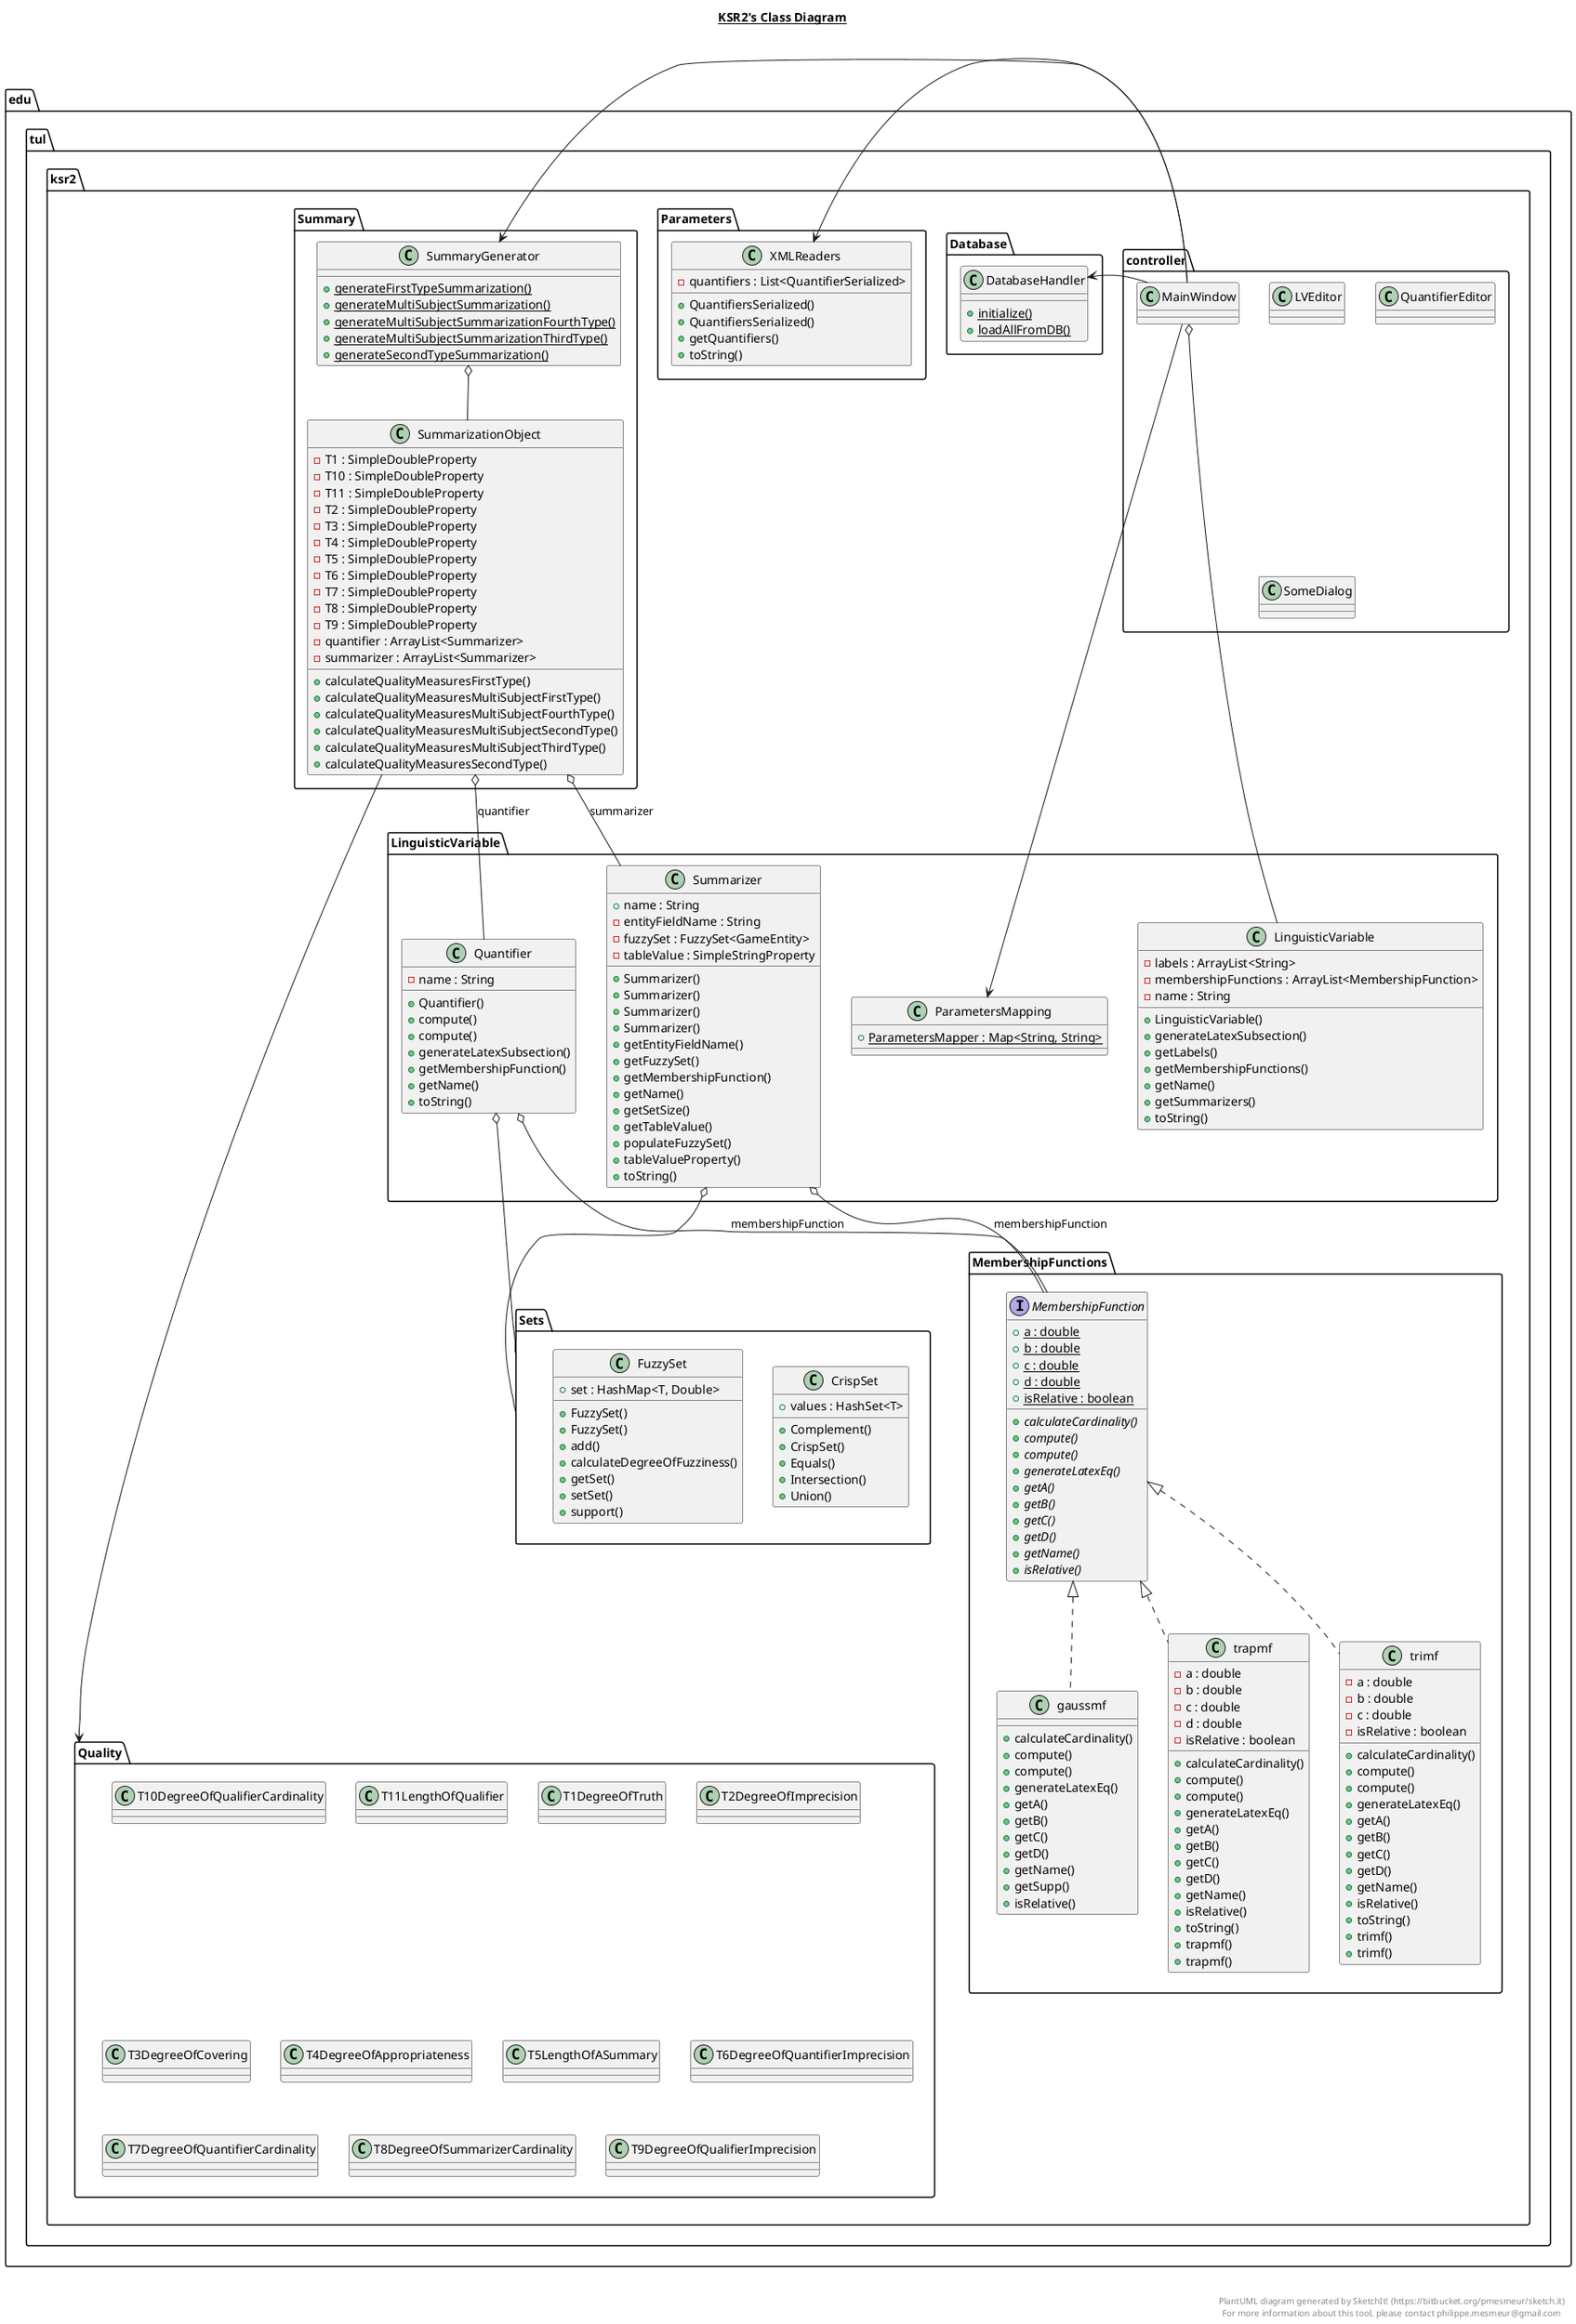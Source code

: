 @startuml

title __KSR2's Class Diagram__\n

    namespace edu.tul.ksr2 {

      namespace Quality {
        class edu.tul.ksr2.Quality.T10DegreeOfQualifierCardinality {
               }

               class edu.tul.ksr2.Quality.T11LengthOfQualifier {
               }

               class edu.tul.ksr2.Quality.T1DegreeOfTruth {
               }

               class edu.tul.ksr2.Quality.T2DegreeOfImprecision {
               }

               class edu.tul.ksr2.Quality.T3DegreeOfCovering {
               }

               class edu.tul.ksr2.Quality.T4DegreeOfAppropriateness {
               }

               class edu.tul.ksr2.Quality.T5LengthOfASummary {
               }
               class edu.tul.ksr2.Quality.T6DegreeOfQuantifierImprecision {
               }

               class edu.tul.ksr2.Quality.T7DegreeOfQuantifierCardinality {
               }

               class edu.tul.ksr2.Quality.T8DegreeOfSummarizerCardinality {
               }

               class edu.tul.ksr2.Quality.T9DegreeOfQualifierImprecision {
               }
      }


'      namespace application {
'        class edu.tul.ksr2.application.PrimaryStageInitializer {
'        }
'
'        class edu.tul.ksr2.application.SpringbootJavaFxApplication {
'        }
'
'        class edu.tul.ksr2.application.StageReadyEvent {
'        }
'
'      }

      namespace controller {

        class edu.tul.ksr2.controller.LVEditor {
        }

        class edu.tul.ksr2.controller.MainWindow {
        }

        class edu.tul.ksr2.controller.QuantifierEditor {
        }

        class edu.tul.ksr2.controller.SomeDialog {
        }
      }

    namespace Database {
      class edu.tul.ksr2.Database.DatabaseHandler {
          {static} + initialize()
          {static} + loadAllFromDB()
      }
    }

          namespace LinguisticVariable {
            class edu.tul.ksr2.LinguisticVariable.LinguisticVariable {
                - labels : ArrayList<String>
                - membershipFunctions : ArrayList<MembershipFunction>
                - name : String
                + LinguisticVariable()
                + generateLatexSubsection()
                + getLabels()
                + getMembershipFunctions()
                + getName()
                + getSummarizers()
                + toString()
            }

            class edu.tul.ksr2.LinguisticVariable.ParametersMapping {
                {static} + ParametersMapper : Map<String, String>
            }

            class edu.tul.ksr2.LinguisticVariable.Quantifier {
                - name : String
                + Quantifier()
                + compute()
                + compute()
                + generateLatexSubsection()
                + getMembershipFunction()
                + getName()
                + toString()
            }

            class edu.tul.ksr2.LinguisticVariable.Summarizer {
                + name : String
                - entityFieldName : String
                - fuzzySet : FuzzySet<GameEntity>
                - tableValue : SimpleStringProperty
                + Summarizer()
                + Summarizer()
                + Summarizer()
                + Summarizer()
                + getEntityFieldName()
                + getFuzzySet()
                + getMembershipFunction()
                + getName()
                + getSetSize()
                + getTableValue()
                + populateFuzzySet()
                + tableValueProperty()
                + toString()
            }
          }

                namespace MembershipFunctions {
                  interface edu.tul.ksr2.MembershipFunctions.MembershipFunction {
                      {static} + a : double
                      {static} + b : double
                      {static} + c : double
                      {static} + d : double
                      {static} + isRelative : boolean
                      {abstract} + calculateCardinality()
                      {abstract} + compute()
                      {abstract} + compute()
                      {abstract} + generateLatexEq()
                      {abstract} + getA()
                      {abstract} + getB()
                      {abstract} + getC()
                      {abstract} + getD()
                      {abstract} + getName()
                      {abstract} + isRelative()
                  }

                class edu.tul.ksr2.MembershipFunctions.gaussmf {
                                                     + calculateCardinality()
                                                     + compute()
                                                     + compute()
                                                     + generateLatexEq()
                                                     + getA()
                                                     + getB()
                                                     + getC()
                                                     + getD()
                                                     + getName()
                                                     + getSupp()
                                                     + isRelative()
                                                 }

                  class edu.tul.ksr2.MembershipFunctions.trapmf {
                      - a : double
                      - b : double
                      - c : double
                      - d : double
                      - isRelative : boolean
                      + calculateCardinality()
                      + compute()
                      + compute()
                      + generateLatexEq()
                      + getA()
                      + getB()
                      + getC()
                      + getD()
                      + getName()
                      + isRelative()
                      + toString()
                      + trapmf()
                      + trapmf()
                  }

                  class edu.tul.ksr2.MembershipFunctions.trimf {
                      - a : double
                      - b : double
                      - c : double
                      - isRelative : boolean
                      + calculateCardinality()
                      + compute()
                      + compute()
                      + generateLatexEq()
                      + getA()
                      + getB()
                      + getC()
                      + getD()
                      + getName()
                      + isRelative()
                      + toString()
                      + trimf()
                      + trimf()
                  }
                }

                namespace Parameters {
                   class edu.tul.ksr2.Parameters.XMLReaders {
                       - quantifiers : List<QuantifierSerialized>
                       + QuantifiersSerialized()
                       + QuantifiersSerialized()
                       + getQuantifiers()
                       + toString()
                   }
                }

                   namespace Sets {
                           class edu.tul.ksr2.Sets.CrispSet {
                               + values : HashSet<T>
                               + Complement()
                               + CrispSet()
                               + Equals()
                               + Intersection()
                               + Union()
                           }

                           class edu.tul.ksr2.Sets.FuzzySet {
                               + set : HashMap<T, Double>
                               + FuzzySet()
                               + FuzzySet()
                               + add()
                               + calculateDegreeOfFuzziness()
                               + getSet()
                               + setSet()
                               + support()
                           }
                         }

namespace Summary {
        class edu.tul.ksr2.Summary.SummarizationObject {
            - T1 : SimpleDoubleProperty
            - T10 : SimpleDoubleProperty
            - T11 : SimpleDoubleProperty
            - T2 : SimpleDoubleProperty
            - T3 : SimpleDoubleProperty
            - T4 : SimpleDoubleProperty
            - T5 : SimpleDoubleProperty
            - T6 : SimpleDoubleProperty
            - T7 : SimpleDoubleProperty
            - T8 : SimpleDoubleProperty
            - T9 : SimpleDoubleProperty
            - quantifier : ArrayList<Summarizer>
            - summarizer : ArrayList<Summarizer>

            + calculateQualityMeasuresFirstType()
            + calculateQualityMeasuresMultiSubjectFirstType()
            + calculateQualityMeasuresMultiSubjectFourthType()
            + calculateQualityMeasuresMultiSubjectSecondType()
            + calculateQualityMeasuresMultiSubjectThirdType()
            + calculateQualityMeasuresSecondType()
        }

        class edu.tul.ksr2.Summary.SummaryGenerator {
            {static} + generateFirstTypeSummarization()
            {static} + generateMultiSubjectSummarization()
            {static} + generateMultiSubjectSummarizationFourthType()
            {static} + generateMultiSubjectSummarizationThirdType()
            {static} + generateSecondTypeSummarization()
        }
      }


  }

  edu.tul.ksr2.Summary.SummarizationObject -> edu.tul.ksr2.Quality
  edu.tul.ksr2.controller.MainWindow o-- edu.tul.ksr2.LinguisticVariable.LinguisticVariable
  edu.tul.ksr2.Summary.SummaryGenerator o-- edu.tul.ksr2.Summary.SummarizationObject
  edu.tul.ksr2.controller.MainWindow -> edu.tul.ksr2.Summary.SummaryGenerator
  edu.tul.ksr2.controller.MainWindow -> edu.tul.ksr2.LinguisticVariable.ParametersMapping
  edu.tul.ksr2.controller.MainWindow -> edu.tul.ksr2.Parameters.XMLReaders
  edu.tul.ksr2.controller.MainWindow -> edu.tul.ksr2.Database.DatabaseHandler
  edu.tul.ksr2.LinguisticVariable.Quantifier o-- edu.tul.ksr2.Sets
  edu.tul.ksr2.LinguisticVariable.Summarizer o-- edu.tul.ksr2.Sets
  edu.tul.ksr2.LinguisticVariable.Quantifier o-- edu.tul.ksr2.MembershipFunctions.MembershipFunction : membershipFunction
  edu.tul.ksr2.LinguisticVariable.Summarizer o-- edu.tul.ksr2.MembershipFunctions.MembershipFunction : membershipFunction
  edu.tul.ksr2.MembershipFunctions.trapmf .up.|> edu.tul.ksr2.MembershipFunctions.MembershipFunction
  edu.tul.ksr2.MembershipFunctions.trimf .up.|> edu.tul.ksr2.MembershipFunctions.MembershipFunction
  edu.tul.ksr2.MembershipFunctions.gaussmf .up.|> edu.tul.ksr2.MembershipFunctions.MembershipFunction
  edu.tul.ksr2.Summary.SummarizationObject o-- edu.tul.ksr2.LinguisticVariable.Quantifier : quantifier
  edu.tul.ksr2.Summary.SummarizationObject o-- edu.tul.ksr2.LinguisticVariable.Summarizer : summarizer
'  edu.tul.ksr2.application.PrimaryStageInitializer .up.|> org.springframework.context.ApplicationListener
'  edu.tul.ksr2.application.SpringbootJavaFxApplication -up-|> javafx.application.Application
'  edu.tul.ksr2.application.StageReadyEvent -up-|> org.springframework.context.ApplicationEvent

'ComponentA -[hidden]-> ComponentC
edu.tul.ksr2.MembershipFunctions -[hidden]-> edu.tul.ksr2.Quality
'edu.tul.ksr2.LinguisticVariable -[hidden]-> edu.tul.ksr2.Parameters
'edu.tul.ksr2.Parameters -[hidden]-> edu.tul.ksr2.controller

right footer


PlantUML diagram generated by SketchIt! (https://bitbucket.org/pmesmeur/sketch.it)
For more information about this tool, please contact philippe.mesmeur@gmail.com
endfooter

@enduml

